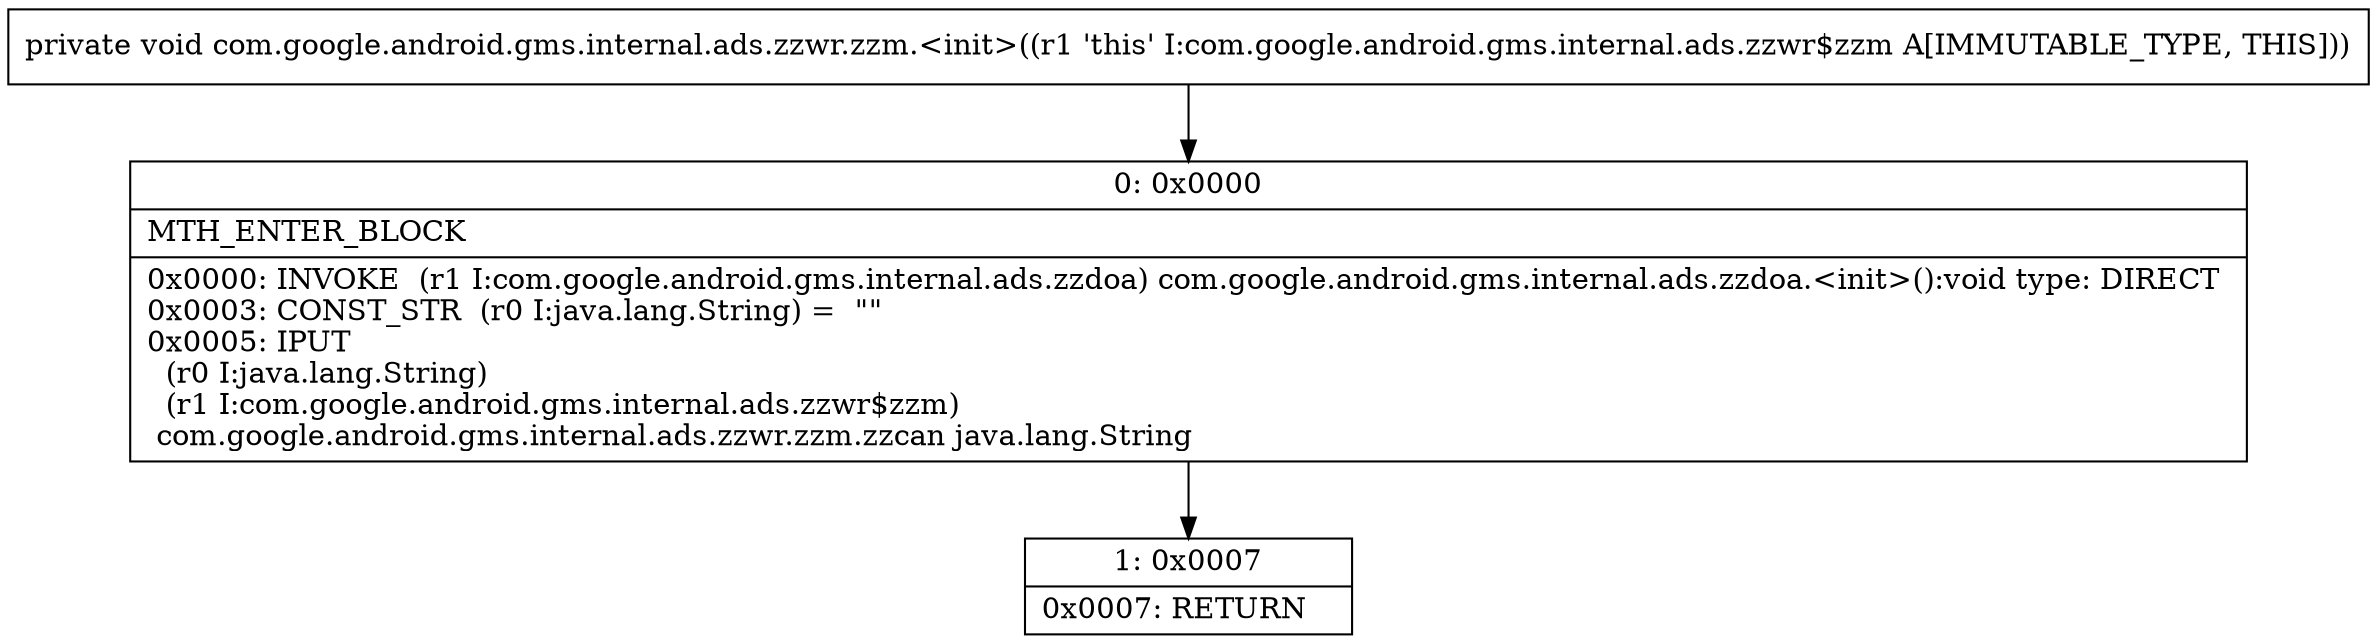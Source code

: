 digraph "CFG forcom.google.android.gms.internal.ads.zzwr.zzm.\<init\>()V" {
Node_0 [shape=record,label="{0\:\ 0x0000|MTH_ENTER_BLOCK\l|0x0000: INVOKE  (r1 I:com.google.android.gms.internal.ads.zzdoa) com.google.android.gms.internal.ads.zzdoa.\<init\>():void type: DIRECT \l0x0003: CONST_STR  (r0 I:java.lang.String) =  \"\" \l0x0005: IPUT  \l  (r0 I:java.lang.String)\l  (r1 I:com.google.android.gms.internal.ads.zzwr$zzm)\l com.google.android.gms.internal.ads.zzwr.zzm.zzcan java.lang.String \l}"];
Node_1 [shape=record,label="{1\:\ 0x0007|0x0007: RETURN   \l}"];
MethodNode[shape=record,label="{private void com.google.android.gms.internal.ads.zzwr.zzm.\<init\>((r1 'this' I:com.google.android.gms.internal.ads.zzwr$zzm A[IMMUTABLE_TYPE, THIS])) }"];
MethodNode -> Node_0;
Node_0 -> Node_1;
}

